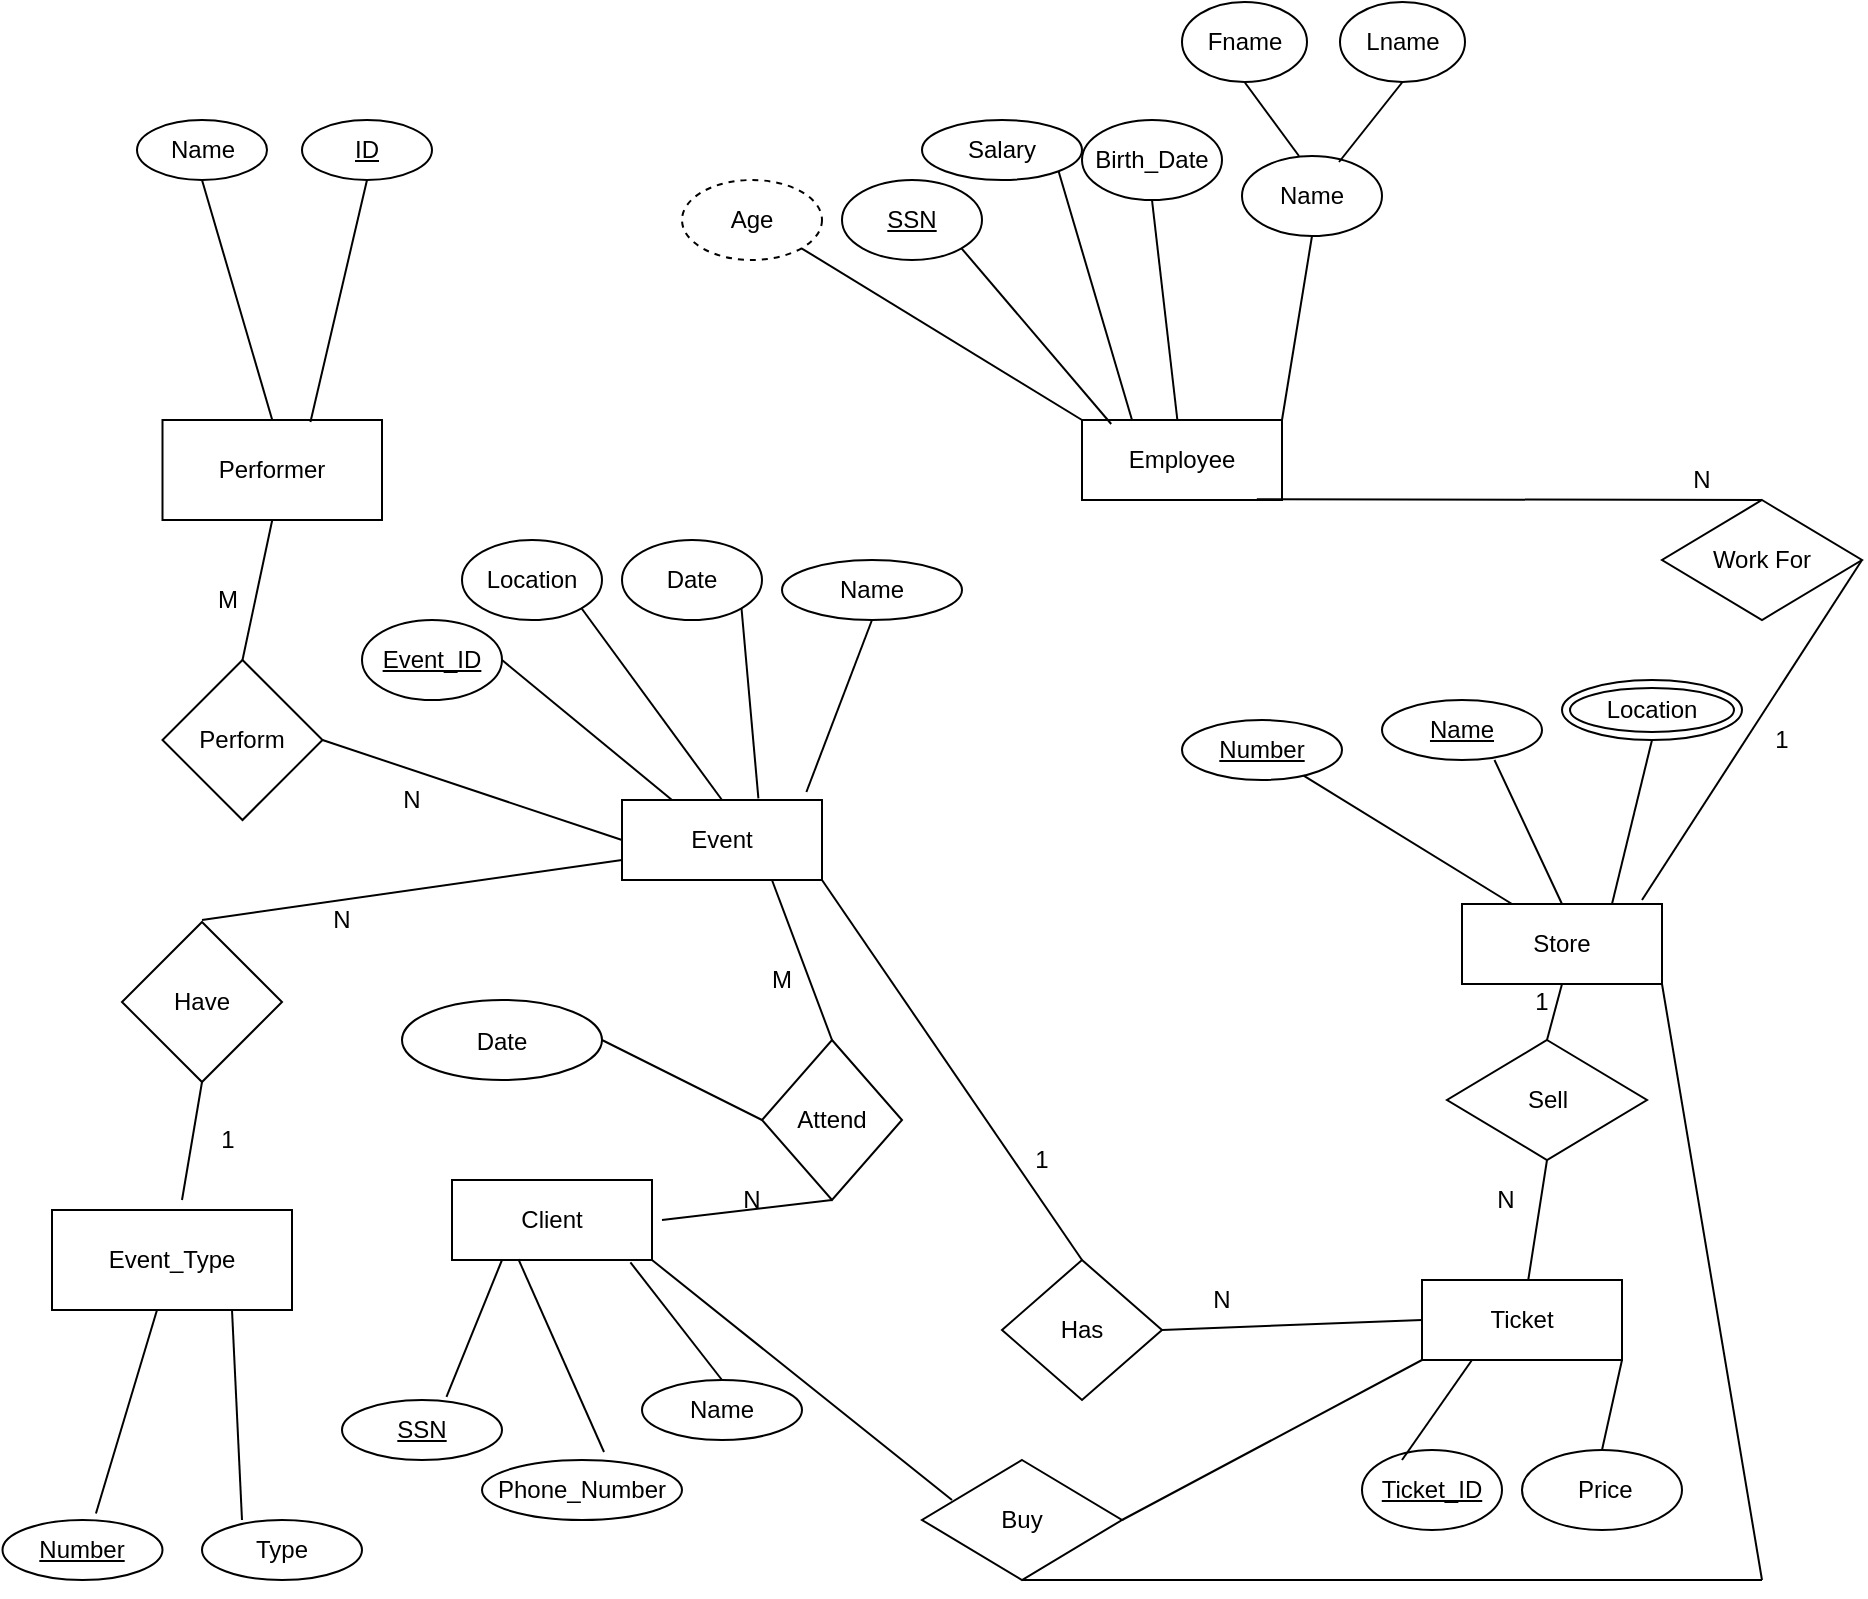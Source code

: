 <mxfile version="14.0.1" type="device"><diagram id="g6W10wj18fK0_-0FvwXH" name="Page-1"><mxGraphModel dx="2048" dy="1814" grid="1" gridSize="10" guides="1" tooltips="1" connect="1" arrows="1" fold="1" page="1" pageScale="1" pageWidth="827" pageHeight="1169" math="0" shadow="0"><root><mxCell id="0"/><mxCell id="1" parent="0"/><mxCell id="g5_DpGoJQfpGZTbAzDW0-26" value="Employee" style="whiteSpace=wrap;html=1;align=center;" parent="1" vertex="1"><mxGeometry x="400" y="60" width="100" height="40" as="geometry"/></mxCell><mxCell id="g5_DpGoJQfpGZTbAzDW0-27" value="Store" style="whiteSpace=wrap;html=1;align=center;" parent="1" vertex="1"><mxGeometry x="590" y="302" width="100" height="40" as="geometry"/></mxCell><mxCell id="g5_DpGoJQfpGZTbAzDW0-28" value="Client" style="whiteSpace=wrap;html=1;align=center;" parent="1" vertex="1"><mxGeometry x="85" y="440" width="100" height="40" as="geometry"/></mxCell><mxCell id="g5_DpGoJQfpGZTbAzDW0-29" value="Ticket" style="whiteSpace=wrap;html=1;align=center;" parent="1" vertex="1"><mxGeometry x="570" y="490" width="100" height="40" as="geometry"/></mxCell><mxCell id="g5_DpGoJQfpGZTbAzDW0-30" value="Event" style="whiteSpace=wrap;html=1;align=center;" parent="1" vertex="1"><mxGeometry x="170" y="250" width="100" height="40" as="geometry"/></mxCell><mxCell id="g5_DpGoJQfpGZTbAzDW0-31" value="Age" style="ellipse;whiteSpace=wrap;html=1;align=center;dashed=1;" parent="1" vertex="1"><mxGeometry x="200" y="-60" width="70" height="40" as="geometry"/></mxCell><mxCell id="g5_DpGoJQfpGZTbAzDW0-36" value="Date" style="ellipse;whiteSpace=wrap;align=center;" parent="1" vertex="1"><mxGeometry x="170" y="120" width="70" height="40" as="geometry"/></mxCell><mxCell id="g5_DpGoJQfpGZTbAzDW0-39" value="Location" style="ellipse;whiteSpace=wrap;align=center;" parent="1" vertex="1"><mxGeometry x="90" y="120" width="70" height="40" as="geometry"/></mxCell><mxCell id="g5_DpGoJQfpGZTbAzDW0-41" value="SSN" style="ellipse;whiteSpace=wrap;html=1;align=center;fontStyle=4" parent="1" vertex="1"><mxGeometry x="280" y="-60" width="70" height="40" as="geometry"/></mxCell><mxCell id="g5_DpGoJQfpGZTbAzDW0-42" value="Birth_Date" style="ellipse;align=center;fontStyle=0;whiteSpace=wrap;" parent="1" vertex="1"><mxGeometry x="400" y="-90" width="70" height="40" as="geometry"/></mxCell><mxCell id="g5_DpGoJQfpGZTbAzDW0-44" value="Sell" style="shape=rhombus;perimeter=rhombusPerimeter;whiteSpace=wrap;html=1;align=center;" parent="1" vertex="1"><mxGeometry x="582.5" y="370" width="100" height="60" as="geometry"/></mxCell><mxCell id="g5_DpGoJQfpGZTbAzDW0-46" value="Work For" style="shape=rhombus;perimeter=rhombusPerimeter;whiteSpace=wrap;html=1;align=center;" parent="1" vertex="1"><mxGeometry x="690" y="100" width="100" height="60" as="geometry"/></mxCell><mxCell id="g5_DpGoJQfpGZTbAzDW0-47" value="Buy" style="shape=rhombus;perimeter=rhombusPerimeter;whiteSpace=wrap;html=1;align=center;" parent="1" vertex="1"><mxGeometry x="320" y="580" width="100" height="60" as="geometry"/></mxCell><mxCell id="g5_DpGoJQfpGZTbAzDW0-62" value="Name" style="ellipse;whiteSpace=wrap;html=1;align=center;fontStyle=0;" parent="1" vertex="1"><mxGeometry x="480" y="-72" width="70" height="40" as="geometry"/></mxCell><mxCell id="g5_DpGoJQfpGZTbAzDW0-63" value="Event_ID" style="ellipse;whiteSpace=wrap;html=1;align=center;fontStyle=4;" parent="1" vertex="1"><mxGeometry x="40" y="160" width="70" height="40" as="geometry"/></mxCell><mxCell id="g5_DpGoJQfpGZTbAzDW0-65" value="Ticket_ID" style="ellipse;whiteSpace=wrap;html=1;align=center;fontStyle=4;" parent="1" vertex="1"><mxGeometry x="540" y="575" width="70" height="40" as="geometry"/></mxCell><mxCell id="g5_DpGoJQfpGZTbAzDW0-68" value="" style="endArrow=none;html=1;rounded=0;entryX=0.5;entryY=1;entryDx=0;entryDy=0;exitX=1;exitY=0;exitDx=0;exitDy=0;" parent="1" source="g5_DpGoJQfpGZTbAzDW0-26" target="g5_DpGoJQfpGZTbAzDW0-62" edge="1"><mxGeometry relative="1" as="geometry"><mxPoint x="330" y="270" as="sourcePoint"/><mxPoint x="490" y="270" as="targetPoint"/></mxGeometry></mxCell><mxCell id="g5_DpGoJQfpGZTbAzDW0-72" value="" style="endArrow=none;html=1;rounded=0;entryX=0.5;entryY=1;entryDx=0;entryDy=0;" parent="1" source="g5_DpGoJQfpGZTbAzDW0-26" target="g5_DpGoJQfpGZTbAzDW0-42" edge="1"><mxGeometry relative="1" as="geometry"><mxPoint x="330" y="270" as="sourcePoint"/><mxPoint x="490" y="270" as="targetPoint"/></mxGeometry></mxCell><mxCell id="g5_DpGoJQfpGZTbAzDW0-89" style="edgeStyle=orthogonalEdgeStyle;rounded=0;orthogonalLoop=1;jettySize=auto;html=1;exitX=0.5;exitY=1;exitDx=0;exitDy=0;" parent="1" source="g5_DpGoJQfpGZTbAzDW0-46" target="g5_DpGoJQfpGZTbAzDW0-46" edge="1"><mxGeometry relative="1" as="geometry"/></mxCell><mxCell id="g5_DpGoJQfpGZTbAzDW0-91" value="" style="endArrow=none;html=1;rounded=0;entryX=0.5;entryY=1;entryDx=0;entryDy=0;exitX=0.5;exitY=0;exitDx=0;exitDy=0;" parent="1" source="g5_DpGoJQfpGZTbAzDW0-44" target="g5_DpGoJQfpGZTbAzDW0-27" edge="1"><mxGeometry relative="1" as="geometry"><mxPoint x="330" y="270" as="sourcePoint"/><mxPoint x="490" y="270" as="targetPoint"/></mxGeometry></mxCell><mxCell id="x-TgJYf2IAHZIcBRQNs3-5" value="Attend" style="rhombus;whiteSpace=wrap;html=1;" parent="1" vertex="1"><mxGeometry x="240" y="370" width="70" height="80" as="geometry"/></mxCell><mxCell id="x-TgJYf2IAHZIcBRQNs3-13" value="&amp;nbsp;Price" style="ellipse;whiteSpace=wrap;html=1;" parent="1" vertex="1"><mxGeometry x="620" y="575" width="80" height="40" as="geometry"/></mxCell><mxCell id="x-TgJYf2IAHZIcBRQNs3-17" value="" style="endArrow=none;html=1;entryX=0.407;entryY=0;entryDx=0;entryDy=0;entryPerimeter=0;exitX=0.5;exitY=1;exitDx=0;exitDy=0;" parent="1" source="x-TgJYf2IAHZIcBRQNs3-18" target="g5_DpGoJQfpGZTbAzDW0-62" edge="1"><mxGeometry width="50" height="50" relative="1" as="geometry"><mxPoint x="470" y="50" as="sourcePoint"/><mxPoint x="440" y="110" as="targetPoint"/></mxGeometry></mxCell><mxCell id="x-TgJYf2IAHZIcBRQNs3-18" value="Fname" style="ellipse;whiteSpace=wrap;html=1;" parent="1" vertex="1"><mxGeometry x="450" y="-149" width="62.5" height="40" as="geometry"/></mxCell><mxCell id="x-TgJYf2IAHZIcBRQNs3-20" value="Lname" style="ellipse;whiteSpace=wrap;html=1;" parent="1" vertex="1"><mxGeometry x="529" y="-149" width="62.5" height="40" as="geometry"/></mxCell><mxCell id="x-TgJYf2IAHZIcBRQNs3-21" value="" style="endArrow=none;html=1;entryX=0.5;entryY=1;entryDx=0;entryDy=0;exitX=0.693;exitY=0.075;exitDx=0;exitDy=0;exitPerimeter=0;" parent="1" source="g5_DpGoJQfpGZTbAzDW0-62" target="x-TgJYf2IAHZIcBRQNs3-20" edge="1"><mxGeometry width="50" height="50" relative="1" as="geometry"><mxPoint x="390" y="160" as="sourcePoint"/><mxPoint x="440" y="110" as="targetPoint"/></mxGeometry></mxCell><mxCell id="x-TgJYf2IAHZIcBRQNs3-22" style="edgeStyle=orthogonalEdgeStyle;rounded=0;orthogonalLoop=1;jettySize=auto;html=1;exitX=0.5;exitY=1;exitDx=0;exitDy=0;" parent="1" source="g5_DpGoJQfpGZTbAzDW0-47" target="g5_DpGoJQfpGZTbAzDW0-47" edge="1"><mxGeometry relative="1" as="geometry"/></mxCell><mxCell id="x-TgJYf2IAHZIcBRQNs3-24" value="Salary" style="ellipse;whiteSpace=wrap;html=1;" parent="1" vertex="1"><mxGeometry x="320" y="-90" width="80" height="30" as="geometry"/></mxCell><mxCell id="x-TgJYf2IAHZIcBRQNs3-26" value="Name" style="ellipse;whiteSpace=wrap;html=1;fontStyle=4" parent="1" vertex="1"><mxGeometry x="550" y="200" width="80" height="30" as="geometry"/></mxCell><mxCell id="x-TgJYf2IAHZIcBRQNs3-30" value="Number" style="ellipse;whiteSpace=wrap;html=1;fontStyle=4" parent="1" vertex="1"><mxGeometry x="450" y="210" width="80" height="30" as="geometry"/></mxCell><mxCell id="x-TgJYf2IAHZIcBRQNs3-32" value="Location" style="ellipse;shape=doubleEllipse;whiteSpace=wrap;html=1;" parent="1" vertex="1"><mxGeometry x="640" y="190" width="90" height="30" as="geometry"/></mxCell><mxCell id="x-TgJYf2IAHZIcBRQNs3-38" value="SSN" style="ellipse;whiteSpace=wrap;html=1;fontStyle=4" parent="1" vertex="1"><mxGeometry x="30" y="550" width="80" height="30" as="geometry"/></mxCell><mxCell id="x-TgJYf2IAHZIcBRQNs3-39" value="Name" style="ellipse;whiteSpace=wrap;html=1;" parent="1" vertex="1"><mxGeometry x="180" y="540" width="80" height="30" as="geometry"/></mxCell><mxCell id="x-TgJYf2IAHZIcBRQNs3-41" value="Phone_Number" style="ellipse;whiteSpace=wrap;html=1;" parent="1" vertex="1"><mxGeometry x="100" y="580" width="100" height="30" as="geometry"/></mxCell><mxCell id="x-TgJYf2IAHZIcBRQNs3-44" value="Has" style="rhombus;whiteSpace=wrap;html=1;" parent="1" vertex="1"><mxGeometry x="360" y="480" width="80" height="70" as="geometry"/></mxCell><mxCell id="PxolF-wn6sSZ8sbNplvh-1" value="Event_Type" style="rounded=0;whiteSpace=wrap;html=1;" parent="1" vertex="1"><mxGeometry x="-115" y="455" width="120" height="50" as="geometry"/></mxCell><mxCell id="PxolF-wn6sSZ8sbNplvh-2" value="Have" style="rhombus;whiteSpace=wrap;html=1;" parent="1" vertex="1"><mxGeometry x="-80" y="311" width="80" height="80" as="geometry"/></mxCell><mxCell id="PxolF-wn6sSZ8sbNplvh-4" value="Number" style="ellipse;whiteSpace=wrap;html=1;fontStyle=4" parent="1" vertex="1"><mxGeometry x="-139.75" y="610" width="80" height="30" as="geometry"/></mxCell><mxCell id="PxolF-wn6sSZ8sbNplvh-5" value="Type" style="ellipse;whiteSpace=wrap;html=1;" parent="1" vertex="1"><mxGeometry x="-40" y="610" width="80" height="30" as="geometry"/></mxCell><mxCell id="PxolF-wn6sSZ8sbNplvh-10" value="Name" style="ellipse;whiteSpace=wrap;html=1;" parent="1" vertex="1"><mxGeometry x="250" y="130" width="90" height="30" as="geometry"/></mxCell><mxCell id="PxolF-wn6sSZ8sbNplvh-13" value="Performer" style="rounded=0;whiteSpace=wrap;html=1;" parent="1" vertex="1"><mxGeometry x="-59.75" y="60" width="109.75" height="50" as="geometry"/></mxCell><mxCell id="PxolF-wn6sSZ8sbNplvh-14" value="Perform" style="rhombus;whiteSpace=wrap;html=1;" parent="1" vertex="1"><mxGeometry x="-59.75" y="180" width="80" height="80" as="geometry"/></mxCell><mxCell id="PxolF-wn6sSZ8sbNplvh-19" value="Name" style="ellipse;whiteSpace=wrap;html=1;" parent="1" vertex="1"><mxGeometry x="-72.5" y="-90" width="65" height="30" as="geometry"/></mxCell><mxCell id="PxolF-wn6sSZ8sbNplvh-20" value="" style="endArrow=none;html=1;entryX=0.5;entryY=1;entryDx=0;entryDy=0;exitX=0.5;exitY=0;exitDx=0;exitDy=0;" parent="1" source="PxolF-wn6sSZ8sbNplvh-13" target="PxolF-wn6sSZ8sbNplvh-19" edge="1"><mxGeometry width="50" height="50" relative="1" as="geometry"><mxPoint x="270" y="130" as="sourcePoint"/><mxPoint x="320" y="80" as="targetPoint"/></mxGeometry></mxCell><mxCell id="PxolF-wn6sSZ8sbNplvh-21" value="ID" style="ellipse;whiteSpace=wrap;html=1;fontStyle=4" parent="1" vertex="1"><mxGeometry x="10" y="-90" width="65" height="30" as="geometry"/></mxCell><mxCell id="PxolF-wn6sSZ8sbNplvh-22" value="" style="endArrow=none;html=1;entryX=0.5;entryY=1;entryDx=0;entryDy=0;exitX=0.674;exitY=0.02;exitDx=0;exitDy=0;exitPerimeter=0;" parent="1" source="PxolF-wn6sSZ8sbNplvh-13" target="PxolF-wn6sSZ8sbNplvh-21" edge="1"><mxGeometry width="50" height="50" relative="1" as="geometry"><mxPoint x="5" y="60" as="sourcePoint"/><mxPoint x="-47.5" y="30" as="targetPoint"/></mxGeometry></mxCell><mxCell id="LT6vG5fJqaKJbmKi7U-I-3" value="" style="endArrow=none;html=1;entryX=0.5;entryY=0;entryDx=0;entryDy=0;exitX=0.5;exitY=1;exitDx=0;exitDy=0;" parent="1" source="PxolF-wn6sSZ8sbNplvh-13" target="PxolF-wn6sSZ8sbNplvh-14" edge="1"><mxGeometry width="50" height="50" relative="1" as="geometry"><mxPoint x="-110" y="120" as="sourcePoint"/><mxPoint x="-60" y="70" as="targetPoint"/></mxGeometry></mxCell><mxCell id="LT6vG5fJqaKJbmKi7U-I-6" value="" style="endArrow=none;html=1;entryX=1;entryY=1;entryDx=0;entryDy=0;exitX=0.25;exitY=0;exitDx=0;exitDy=0;" parent="1" source="g5_DpGoJQfpGZTbAzDW0-26" target="x-TgJYf2IAHZIcBRQNs3-24" edge="1"><mxGeometry width="50" height="50" relative="1" as="geometry"><mxPoint x="355" y="30" as="sourcePoint"/><mxPoint x="405" y="-20" as="targetPoint"/></mxGeometry></mxCell><mxCell id="LT6vG5fJqaKJbmKi7U-I-7" value="" style="endArrow=none;html=1;entryX=1;entryY=1;entryDx=0;entryDy=0;exitX=0.146;exitY=0.05;exitDx=0;exitDy=0;exitPerimeter=0;" parent="1" source="g5_DpGoJQfpGZTbAzDW0-26" target="g5_DpGoJQfpGZTbAzDW0-41" edge="1"><mxGeometry width="50" height="50" relative="1" as="geometry"><mxPoint x="330" y="40" as="sourcePoint"/><mxPoint x="380" y="-10" as="targetPoint"/></mxGeometry></mxCell><mxCell id="LT6vG5fJqaKJbmKi7U-I-8" value="" style="endArrow=none;html=1;entryX=1;entryY=1;entryDx=0;entryDy=0;exitX=0;exitY=0;exitDx=0;exitDy=0;" parent="1" source="g5_DpGoJQfpGZTbAzDW0-26" target="g5_DpGoJQfpGZTbAzDW0-31" edge="1"><mxGeometry width="50" height="50" relative="1" as="geometry"><mxPoint x="240" y="60" as="sourcePoint"/><mxPoint x="290" y="10" as="targetPoint"/></mxGeometry></mxCell><mxCell id="LT6vG5fJqaKJbmKi7U-I-9" value="" style="endArrow=none;html=1;entryX=0.874;entryY=0.99;entryDx=0;entryDy=0;entryPerimeter=0;exitX=0.5;exitY=0;exitDx=0;exitDy=0;" parent="1" source="g5_DpGoJQfpGZTbAzDW0-46" target="g5_DpGoJQfpGZTbAzDW0-26" edge="1"><mxGeometry width="50" height="50" relative="1" as="geometry"><mxPoint x="440" y="140" as="sourcePoint"/><mxPoint x="490" y="90" as="targetPoint"/></mxGeometry></mxCell><mxCell id="LT6vG5fJqaKJbmKi7U-I-11" value="" style="endArrow=none;html=1;" parent="1" edge="1"><mxGeometry width="50" height="50" relative="1" as="geometry"><mxPoint x="680" y="300" as="sourcePoint"/><mxPoint x="790" y="130" as="targetPoint"/></mxGeometry></mxCell><mxCell id="LT6vG5fJqaKJbmKi7U-I-12" value="" style="endArrow=none;html=1;entryX=0.5;entryY=1;entryDx=0;entryDy=0;exitX=0.75;exitY=0;exitDx=0;exitDy=0;" parent="1" source="g5_DpGoJQfpGZTbAzDW0-27" target="x-TgJYf2IAHZIcBRQNs3-32" edge="1"><mxGeometry width="50" height="50" relative="1" as="geometry"><mxPoint x="640" y="290" as="sourcePoint"/><mxPoint x="690" y="240" as="targetPoint"/></mxGeometry></mxCell><mxCell id="LT6vG5fJqaKJbmKi7U-I-13" value="" style="endArrow=none;html=1;entryX=0.703;entryY=1;entryDx=0;entryDy=0;entryPerimeter=0;exitX=0.5;exitY=0;exitDx=0;exitDy=0;" parent="1" source="g5_DpGoJQfpGZTbAzDW0-27" target="x-TgJYf2IAHZIcBRQNs3-26" edge="1"><mxGeometry width="50" height="50" relative="1" as="geometry"><mxPoint x="580" y="290" as="sourcePoint"/><mxPoint x="630" y="240" as="targetPoint"/></mxGeometry></mxCell><mxCell id="LT6vG5fJqaKJbmKi7U-I-14" value="" style="endArrow=none;html=1;exitX=0.25;exitY=0;exitDx=0;exitDy=0;" parent="1" source="g5_DpGoJQfpGZTbAzDW0-27" target="x-TgJYf2IAHZIcBRQNs3-30" edge="1"><mxGeometry width="50" height="50" relative="1" as="geometry"><mxPoint x="510" y="300" as="sourcePoint"/><mxPoint x="560" y="250" as="targetPoint"/></mxGeometry></mxCell><mxCell id="LT6vG5fJqaKJbmKi7U-I-16" value="" style="endArrow=none;html=1;exitX=0.5;exitY=0;exitDx=0;exitDy=0;" parent="1" source="x-TgJYf2IAHZIcBRQNs3-13" edge="1"><mxGeometry width="50" height="50" relative="1" as="geometry"><mxPoint x="620" y="580" as="sourcePoint"/><mxPoint x="670" y="530" as="targetPoint"/></mxGeometry></mxCell><mxCell id="LT6vG5fJqaKJbmKi7U-I-18" value="" style="endArrow=none;html=1;entryX=0.25;entryY=1;entryDx=0;entryDy=0;" parent="1" target="g5_DpGoJQfpGZTbAzDW0-29" edge="1"><mxGeometry width="50" height="50" relative="1" as="geometry"><mxPoint x="560" y="580" as="sourcePoint"/><mxPoint x="600" y="540" as="targetPoint"/></mxGeometry></mxCell><mxCell id="LT6vG5fJqaKJbmKi7U-I-19" value="" style="endArrow=none;html=1;entryX=0.5;entryY=1;entryDx=0;entryDy=0;" parent="1" source="g5_DpGoJQfpGZTbAzDW0-29" target="g5_DpGoJQfpGZTbAzDW0-44" edge="1"><mxGeometry width="50" height="50" relative="1" as="geometry"><mxPoint x="620" y="469.289" as="sourcePoint"/><mxPoint x="620" y="419.289" as="targetPoint"/></mxGeometry></mxCell><mxCell id="LT6vG5fJqaKJbmKi7U-I-20" value="" style="endArrow=none;html=1;entryX=0;entryY=0.5;entryDx=0;entryDy=0;exitX=1;exitY=0.5;exitDx=0;exitDy=0;" parent="1" source="x-TgJYf2IAHZIcBRQNs3-44" target="g5_DpGoJQfpGZTbAzDW0-29" edge="1"><mxGeometry width="50" height="50" relative="1" as="geometry"><mxPoint x="490" y="550" as="sourcePoint"/><mxPoint x="540" y="500" as="targetPoint"/></mxGeometry></mxCell><mxCell id="LT6vG5fJqaKJbmKi7U-I-21" value="" style="endArrow=none;html=1;entryX=1;entryY=1;entryDx=0;entryDy=0;exitX=0.5;exitY=0;exitDx=0;exitDy=0;" parent="1" source="x-TgJYf2IAHZIcBRQNs3-44" target="g5_DpGoJQfpGZTbAzDW0-30" edge="1"><mxGeometry width="50" height="50" relative="1" as="geometry"><mxPoint x="370" y="480" as="sourcePoint"/><mxPoint x="420" y="430" as="targetPoint"/></mxGeometry></mxCell><mxCell id="LT6vG5fJqaKJbmKi7U-I-23" value="" style="endArrow=none;html=1;entryX=1;entryY=1;entryDx=0;entryDy=0;" parent="1" target="g5_DpGoJQfpGZTbAzDW0-27" edge="1"><mxGeometry width="50" height="50" relative="1" as="geometry"><mxPoint x="740" y="640" as="sourcePoint"/><mxPoint x="760" y="390" as="targetPoint"/></mxGeometry></mxCell><mxCell id="LT6vG5fJqaKJbmKi7U-I-25" value="" style="endArrow=none;html=1;" parent="1" edge="1"><mxGeometry width="50" height="50" relative="1" as="geometry"><mxPoint x="370" y="640" as="sourcePoint"/><mxPoint x="740" y="640" as="targetPoint"/></mxGeometry></mxCell><mxCell id="LT6vG5fJqaKJbmKi7U-I-28" value="" style="endArrow=none;html=1;entryX=1;entryY=1;entryDx=0;entryDy=0;" parent="1" target="g5_DpGoJQfpGZTbAzDW0-28" edge="1"><mxGeometry width="50" height="50" relative="1" as="geometry"><mxPoint x="335" y="600" as="sourcePoint"/><mxPoint x="385" y="550" as="targetPoint"/></mxGeometry></mxCell><mxCell id="LT6vG5fJqaKJbmKi7U-I-29" value="" style="endArrow=none;html=1;entryX=0;entryY=1;entryDx=0;entryDy=0;exitX=1;exitY=0.5;exitDx=0;exitDy=0;" parent="1" source="g5_DpGoJQfpGZTbAzDW0-47" target="g5_DpGoJQfpGZTbAzDW0-29" edge="1"><mxGeometry width="50" height="50" relative="1" as="geometry"><mxPoint x="450" y="590" as="sourcePoint"/><mxPoint x="500" y="540" as="targetPoint"/></mxGeometry></mxCell><mxCell id="LT6vG5fJqaKJbmKi7U-I-30" value="" style="endArrow=none;html=1;entryX=0.5;entryY=1;entryDx=0;entryDy=0;exitX=0.922;exitY=-0.1;exitDx=0;exitDy=0;exitPerimeter=0;" parent="1" source="g5_DpGoJQfpGZTbAzDW0-30" target="PxolF-wn6sSZ8sbNplvh-10" edge="1"><mxGeometry width="50" height="50" relative="1" as="geometry"><mxPoint x="240" y="240" as="sourcePoint"/><mxPoint x="290" y="190" as="targetPoint"/></mxGeometry></mxCell><mxCell id="LT6vG5fJqaKJbmKi7U-I-31" value="" style="endArrow=none;html=1;entryX=1;entryY=1;entryDx=0;entryDy=0;exitX=0.682;exitY=-0.02;exitDx=0;exitDy=0;exitPerimeter=0;" parent="1" source="g5_DpGoJQfpGZTbAzDW0-30" target="g5_DpGoJQfpGZTbAzDW0-36" edge="1"><mxGeometry width="50" height="50" relative="1" as="geometry"><mxPoint x="200" y="250" as="sourcePoint"/><mxPoint x="250" y="200" as="targetPoint"/></mxGeometry></mxCell><mxCell id="LT6vG5fJqaKJbmKi7U-I-33" value="" style="endArrow=none;html=1;entryX=1;entryY=1;entryDx=0;entryDy=0;exitX=0.5;exitY=0;exitDx=0;exitDy=0;" parent="1" source="g5_DpGoJQfpGZTbAzDW0-30" target="g5_DpGoJQfpGZTbAzDW0-39" edge="1"><mxGeometry width="50" height="50" relative="1" as="geometry"><mxPoint x="170" y="250" as="sourcePoint"/><mxPoint x="220" y="200" as="targetPoint"/></mxGeometry></mxCell><mxCell id="LT6vG5fJqaKJbmKi7U-I-34" value="" style="endArrow=none;html=1;entryX=1;entryY=0.5;entryDx=0;entryDy=0;exitX=0.25;exitY=0;exitDx=0;exitDy=0;" parent="1" source="g5_DpGoJQfpGZTbAzDW0-30" target="g5_DpGoJQfpGZTbAzDW0-63" edge="1"><mxGeometry width="50" height="50" relative="1" as="geometry"><mxPoint x="130" y="260" as="sourcePoint"/><mxPoint x="180" y="210" as="targetPoint"/></mxGeometry></mxCell><mxCell id="LT6vG5fJqaKJbmKi7U-I-35" value="" style="endArrow=none;html=1;entryX=0;entryY=0.5;entryDx=0;entryDy=0;exitX=1;exitY=0.5;exitDx=0;exitDy=0;" parent="1" source="PxolF-wn6sSZ8sbNplvh-14" target="g5_DpGoJQfpGZTbAzDW0-30" edge="1"><mxGeometry width="50" height="50" relative="1" as="geometry"><mxPoint x="100" y="300" as="sourcePoint"/><mxPoint x="150" y="250" as="targetPoint"/></mxGeometry></mxCell><mxCell id="LT6vG5fJqaKJbmKi7U-I-36" value="" style="endArrow=none;html=1;entryX=0;entryY=0.75;entryDx=0;entryDy=0;exitX=0.25;exitY=1;exitDx=0;exitDy=0;" parent="1" target="g5_DpGoJQfpGZTbAzDW0-30" edge="1"><mxGeometry width="50" height="50" relative="1" as="geometry"><mxPoint x="-40" y="310" as="sourcePoint"/><mxPoint x="115" y="261" as="targetPoint"/></mxGeometry></mxCell><mxCell id="LT6vG5fJqaKJbmKi7U-I-37" value="" style="endArrow=none;html=1;entryX=0.5;entryY=1;entryDx=0;entryDy=0;" parent="1" target="PxolF-wn6sSZ8sbNplvh-2" edge="1"><mxGeometry width="50" height="50" relative="1" as="geometry"><mxPoint x="-50" y="450" as="sourcePoint"/><mxPoint x="-10" y="400" as="targetPoint"/></mxGeometry></mxCell><mxCell id="LT6vG5fJqaKJbmKi7U-I-38" value="" style="endArrow=none;html=1;entryX=0.892;entryY=1.03;entryDx=0;entryDy=0;entryPerimeter=0;exitX=0.5;exitY=0;exitDx=0;exitDy=0;" parent="1" source="x-TgJYf2IAHZIcBRQNs3-39" target="g5_DpGoJQfpGZTbAzDW0-28" edge="1"><mxGeometry width="50" height="50" relative="1" as="geometry"><mxPoint x="150" y="550" as="sourcePoint"/><mxPoint x="200" y="500" as="targetPoint"/></mxGeometry></mxCell><mxCell id="LT6vG5fJqaKJbmKi7U-I-39" value="" style="endArrow=none;html=1;entryX=0.332;entryY=0.99;entryDx=0;entryDy=0;entryPerimeter=0;" parent="1" target="g5_DpGoJQfpGZTbAzDW0-28" edge="1"><mxGeometry width="50" height="50" relative="1" as="geometry"><mxPoint x="161" y="576" as="sourcePoint"/><mxPoint x="140" y="490" as="targetPoint"/></mxGeometry></mxCell><mxCell id="LT6vG5fJqaKJbmKi7U-I-40" value="" style="endArrow=none;html=1;entryX=0.25;entryY=1;entryDx=0;entryDy=0;exitX=0.653;exitY=-0.053;exitDx=0;exitDy=0;exitPerimeter=0;" parent="1" source="x-TgJYf2IAHZIcBRQNs3-38" target="g5_DpGoJQfpGZTbAzDW0-28" edge="1"><mxGeometry width="50" height="50" relative="1" as="geometry"><mxPoint x="70" y="550" as="sourcePoint"/><mxPoint x="120" y="500" as="targetPoint"/></mxGeometry></mxCell><mxCell id="LT6vG5fJqaKJbmKi7U-I-41" value="" style="endArrow=none;html=1;entryX=0.75;entryY=1;entryDx=0;entryDy=0;" parent="1" target="PxolF-wn6sSZ8sbNplvh-1" edge="1"><mxGeometry width="50" height="50" relative="1" as="geometry"><mxPoint x="-20" y="610" as="sourcePoint"/><mxPoint x="30" y="560" as="targetPoint"/></mxGeometry></mxCell><mxCell id="LT6vG5fJqaKJbmKi7U-I-42" value="" style="endArrow=none;html=1;exitX=0.584;exitY=-0.107;exitDx=0;exitDy=0;exitPerimeter=0;" parent="1" source="PxolF-wn6sSZ8sbNplvh-4" target="PxolF-wn6sSZ8sbNplvh-1" edge="1"><mxGeometry width="50" height="50" relative="1" as="geometry"><mxPoint x="-120" y="600" as="sourcePoint"/><mxPoint x="-70" y="550" as="targetPoint"/></mxGeometry></mxCell><mxCell id="LT6vG5fJqaKJbmKi7U-I-44" value="" style="endArrow=none;html=1;entryX=0.75;entryY=1;entryDx=0;entryDy=0;exitX=0.5;exitY=0;exitDx=0;exitDy=0;" parent="1" source="x-TgJYf2IAHZIcBRQNs3-5" target="g5_DpGoJQfpGZTbAzDW0-30" edge="1"><mxGeometry width="50" height="50" relative="1" as="geometry"><mxPoint x="210" y="380" as="sourcePoint"/><mxPoint x="260" y="330" as="targetPoint"/></mxGeometry></mxCell><mxCell id="LT6vG5fJqaKJbmKi7U-I-45" value="" style="endArrow=none;html=1;entryX=0.5;entryY=1;entryDx=0;entryDy=0;" parent="1" target="x-TgJYf2IAHZIcBRQNs3-5" edge="1"><mxGeometry width="50" height="50" relative="1" as="geometry"><mxPoint x="190" y="460" as="sourcePoint"/><mxPoint x="300" y="450" as="targetPoint"/></mxGeometry></mxCell><mxCell id="LT6vG5fJqaKJbmKi7U-I-53" value="N" style="text;html=1;strokeColor=none;fillColor=none;align=center;verticalAlign=middle;whiteSpace=wrap;rounded=0;" parent="1" vertex="1"><mxGeometry x="690" y="80" width="40" height="20" as="geometry"/></mxCell><mxCell id="LT6vG5fJqaKJbmKi7U-I-55" value="M" style="text;html=1;strokeColor=none;fillColor=none;align=center;verticalAlign=middle;whiteSpace=wrap;rounded=0;" parent="1" vertex="1"><mxGeometry x="230" y="330" width="40" height="20" as="geometry"/></mxCell><mxCell id="LT6vG5fJqaKJbmKi7U-I-56" value="N" style="text;html=1;strokeColor=none;fillColor=none;align=center;verticalAlign=middle;whiteSpace=wrap;rounded=0;" parent="1" vertex="1"><mxGeometry x="215" y="440" width="40" height="20" as="geometry"/></mxCell><mxCell id="LT6vG5fJqaKJbmKi7U-I-58" value="N" style="text;html=1;strokeColor=none;fillColor=none;align=center;verticalAlign=middle;whiteSpace=wrap;rounded=0;" parent="1" vertex="1"><mxGeometry x="10" y="300" width="40" height="20" as="geometry"/></mxCell><mxCell id="LT6vG5fJqaKJbmKi7U-I-59" value="1" style="text;html=1;strokeColor=none;fillColor=none;align=center;verticalAlign=middle;whiteSpace=wrap;rounded=0;" parent="1" vertex="1"><mxGeometry x="-47.5" y="410" width="40" height="20" as="geometry"/></mxCell><mxCell id="LT6vG5fJqaKJbmKi7U-I-61" value="N" style="text;html=1;strokeColor=none;fillColor=none;align=center;verticalAlign=middle;whiteSpace=wrap;rounded=0;" parent="1" vertex="1"><mxGeometry x="450" y="490" width="40" height="20" as="geometry"/></mxCell><mxCell id="LT6vG5fJqaKJbmKi7U-I-62" value="1" style="text;html=1;strokeColor=none;fillColor=none;align=center;verticalAlign=middle;whiteSpace=wrap;rounded=0;" parent="1" vertex="1"><mxGeometry x="360" y="420" width="40" height="20" as="geometry"/></mxCell><mxCell id="LT6vG5fJqaKJbmKi7U-I-63" value="M" style="text;html=1;strokeColor=none;fillColor=none;align=center;verticalAlign=middle;whiteSpace=wrap;rounded=0;" parent="1" vertex="1"><mxGeometry x="-47" y="140" width="40" height="20" as="geometry"/></mxCell><mxCell id="LT6vG5fJqaKJbmKi7U-I-64" value="N" style="text;html=1;strokeColor=none;fillColor=none;align=center;verticalAlign=middle;whiteSpace=wrap;rounded=0;" parent="1" vertex="1"><mxGeometry x="45" y="240" width="40" height="20" as="geometry"/></mxCell><mxCell id="LT6vG5fJqaKJbmKi7U-I-65" value="1" style="text;html=1;strokeColor=none;fillColor=none;align=center;verticalAlign=middle;whiteSpace=wrap;rounded=0;" parent="1" vertex="1"><mxGeometry x="610" y="341" width="40" height="20" as="geometry"/></mxCell><mxCell id="LT6vG5fJqaKJbmKi7U-I-66" value="N" style="text;html=1;strokeColor=none;fillColor=none;align=center;verticalAlign=middle;whiteSpace=wrap;rounded=0;" parent="1" vertex="1"><mxGeometry x="592" y="440" width="40" height="20" as="geometry"/></mxCell><mxCell id="LT6vG5fJqaKJbmKi7U-I-69" value="1" style="text;html=1;strokeColor=none;fillColor=none;align=center;verticalAlign=middle;whiteSpace=wrap;rounded=0;" parent="1" vertex="1"><mxGeometry x="730" y="210" width="40" height="20" as="geometry"/></mxCell><mxCell id="NDzkVIViM58JMMvSW2Xx-1" value="" style="ellipse;whiteSpace=wrap;html=1;" vertex="1" parent="1"><mxGeometry x="60" y="350" width="100" height="40" as="geometry"/></mxCell><mxCell id="NDzkVIViM58JMMvSW2Xx-3" value="" style="endArrow=none;html=1;entryX=0;entryY=0.5;entryDx=0;entryDy=0;exitX=1;exitY=0.5;exitDx=0;exitDy=0;" edge="1" parent="1" source="NDzkVIViM58JMMvSW2Xx-1" target="x-TgJYf2IAHZIcBRQNs3-5"><mxGeometry width="50" height="50" relative="1" as="geometry"><mxPoint x="180" y="410" as="sourcePoint"/><mxPoint x="230" y="360" as="targetPoint"/></mxGeometry></mxCell><mxCell id="NDzkVIViM58JMMvSW2Xx-4" value="Date" style="text;html=1;strokeColor=none;fillColor=none;align=center;verticalAlign=middle;whiteSpace=wrap;rounded=0;" vertex="1" parent="1"><mxGeometry x="90" y="361" width="40" height="20" as="geometry"/></mxCell></root></mxGraphModel></diagram></mxfile>